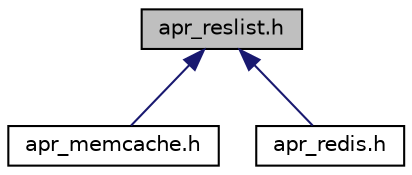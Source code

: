 digraph "apr_reslist.h"
{
 // LATEX_PDF_SIZE
  edge [fontname="Helvetica",fontsize="10",labelfontname="Helvetica",labelfontsize="10"];
  node [fontname="Helvetica",fontsize="10",shape=record];
  Node1 [label="apr_reslist.h",height=0.2,width=0.4,color="black", fillcolor="grey75", style="filled", fontcolor="black",tooltip="APR-UTIL Resource List Routines."];
  Node1 -> Node2 [dir="back",color="midnightblue",fontsize="10",style="solid",fontname="Helvetica"];
  Node2 [label="apr_memcache.h",height=0.2,width=0.4,color="black", fillcolor="white", style="filled",URL="$apr__memcache_8h.html",tooltip="Client interface for memcached."];
  Node1 -> Node3 [dir="back",color="midnightblue",fontsize="10",style="solid",fontname="Helvetica"];
  Node3 [label="apr_redis.h",height=0.2,width=0.4,color="black", fillcolor="white", style="filled",URL="$apr__redis_8h.html",tooltip="Client interface for redis."];
}
